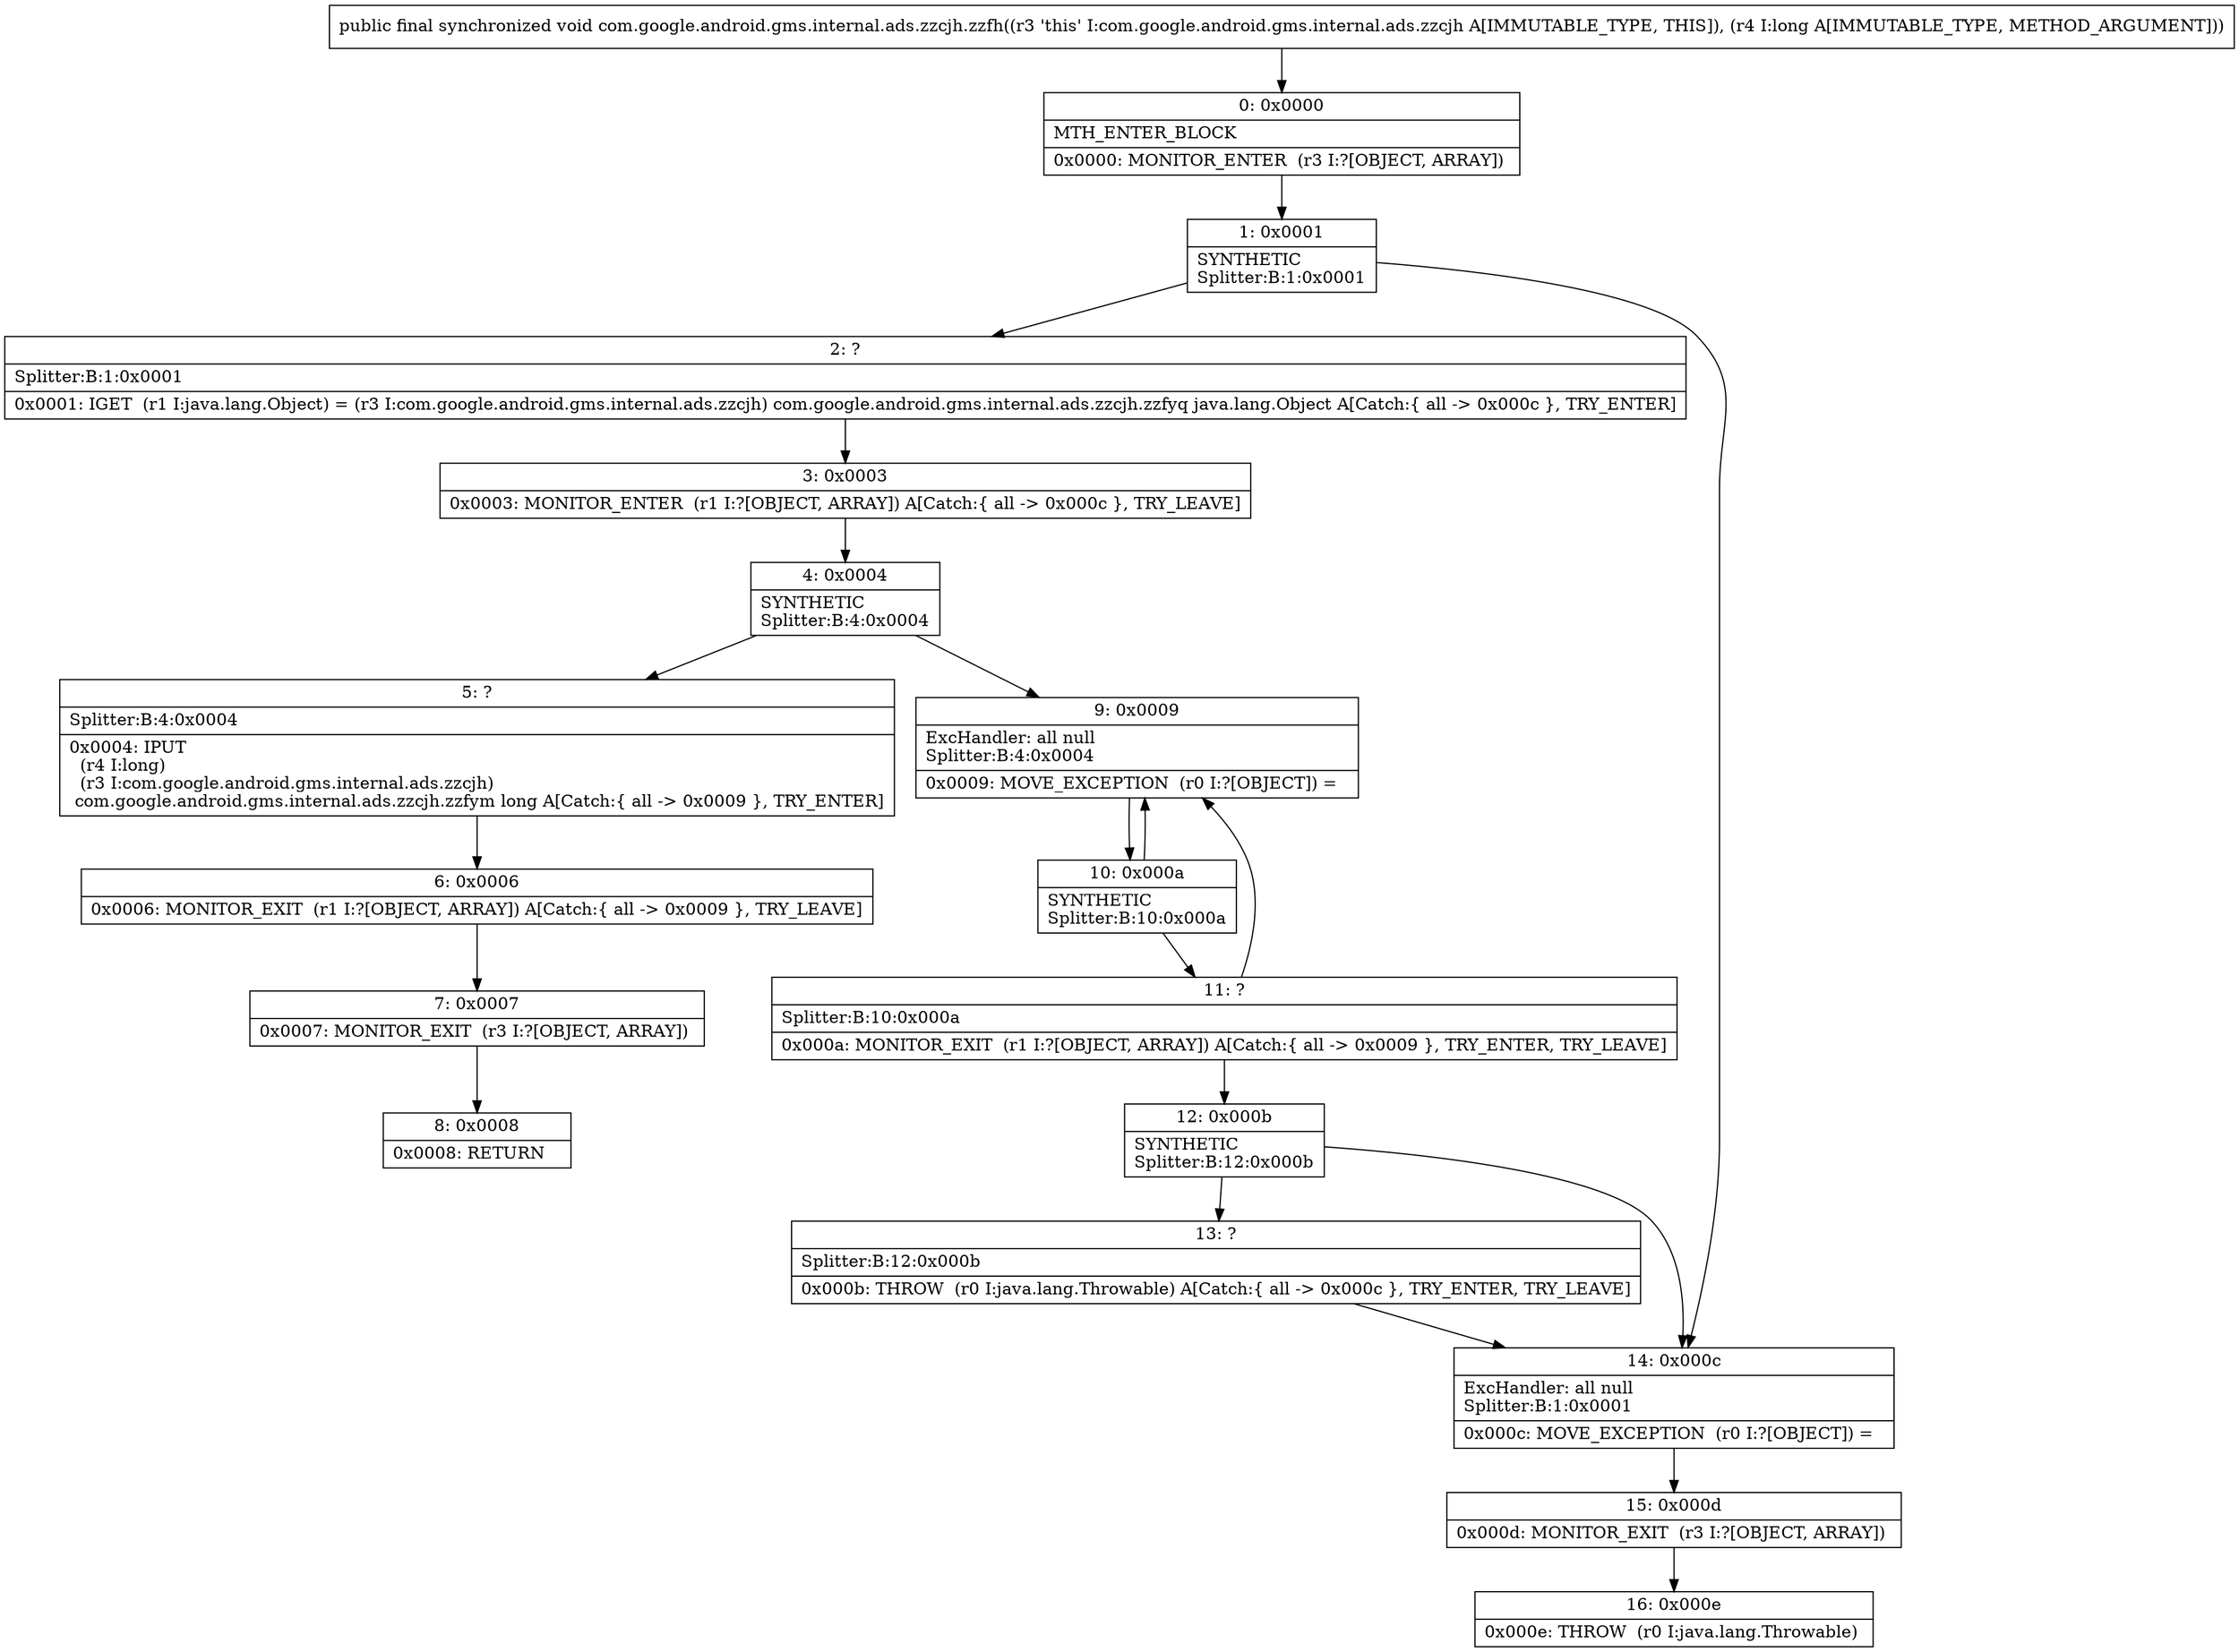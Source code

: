 digraph "CFG forcom.google.android.gms.internal.ads.zzcjh.zzfh(J)V" {
Node_0 [shape=record,label="{0\:\ 0x0000|MTH_ENTER_BLOCK\l|0x0000: MONITOR_ENTER  (r3 I:?[OBJECT, ARRAY]) \l}"];
Node_1 [shape=record,label="{1\:\ 0x0001|SYNTHETIC\lSplitter:B:1:0x0001\l}"];
Node_2 [shape=record,label="{2\:\ ?|Splitter:B:1:0x0001\l|0x0001: IGET  (r1 I:java.lang.Object) = (r3 I:com.google.android.gms.internal.ads.zzcjh) com.google.android.gms.internal.ads.zzcjh.zzfyq java.lang.Object A[Catch:\{ all \-\> 0x000c \}, TRY_ENTER]\l}"];
Node_3 [shape=record,label="{3\:\ 0x0003|0x0003: MONITOR_ENTER  (r1 I:?[OBJECT, ARRAY]) A[Catch:\{ all \-\> 0x000c \}, TRY_LEAVE]\l}"];
Node_4 [shape=record,label="{4\:\ 0x0004|SYNTHETIC\lSplitter:B:4:0x0004\l}"];
Node_5 [shape=record,label="{5\:\ ?|Splitter:B:4:0x0004\l|0x0004: IPUT  \l  (r4 I:long)\l  (r3 I:com.google.android.gms.internal.ads.zzcjh)\l com.google.android.gms.internal.ads.zzcjh.zzfym long A[Catch:\{ all \-\> 0x0009 \}, TRY_ENTER]\l}"];
Node_6 [shape=record,label="{6\:\ 0x0006|0x0006: MONITOR_EXIT  (r1 I:?[OBJECT, ARRAY]) A[Catch:\{ all \-\> 0x0009 \}, TRY_LEAVE]\l}"];
Node_7 [shape=record,label="{7\:\ 0x0007|0x0007: MONITOR_EXIT  (r3 I:?[OBJECT, ARRAY]) \l}"];
Node_8 [shape=record,label="{8\:\ 0x0008|0x0008: RETURN   \l}"];
Node_9 [shape=record,label="{9\:\ 0x0009|ExcHandler: all null\lSplitter:B:4:0x0004\l|0x0009: MOVE_EXCEPTION  (r0 I:?[OBJECT]) =  \l}"];
Node_10 [shape=record,label="{10\:\ 0x000a|SYNTHETIC\lSplitter:B:10:0x000a\l}"];
Node_11 [shape=record,label="{11\:\ ?|Splitter:B:10:0x000a\l|0x000a: MONITOR_EXIT  (r1 I:?[OBJECT, ARRAY]) A[Catch:\{ all \-\> 0x0009 \}, TRY_ENTER, TRY_LEAVE]\l}"];
Node_12 [shape=record,label="{12\:\ 0x000b|SYNTHETIC\lSplitter:B:12:0x000b\l}"];
Node_13 [shape=record,label="{13\:\ ?|Splitter:B:12:0x000b\l|0x000b: THROW  (r0 I:java.lang.Throwable) A[Catch:\{ all \-\> 0x000c \}, TRY_ENTER, TRY_LEAVE]\l}"];
Node_14 [shape=record,label="{14\:\ 0x000c|ExcHandler: all null\lSplitter:B:1:0x0001\l|0x000c: MOVE_EXCEPTION  (r0 I:?[OBJECT]) =  \l}"];
Node_15 [shape=record,label="{15\:\ 0x000d|0x000d: MONITOR_EXIT  (r3 I:?[OBJECT, ARRAY]) \l}"];
Node_16 [shape=record,label="{16\:\ 0x000e|0x000e: THROW  (r0 I:java.lang.Throwable) \l}"];
MethodNode[shape=record,label="{public final synchronized void com.google.android.gms.internal.ads.zzcjh.zzfh((r3 'this' I:com.google.android.gms.internal.ads.zzcjh A[IMMUTABLE_TYPE, THIS]), (r4 I:long A[IMMUTABLE_TYPE, METHOD_ARGUMENT])) }"];
MethodNode -> Node_0;
Node_0 -> Node_1;
Node_1 -> Node_2;
Node_1 -> Node_14;
Node_2 -> Node_3;
Node_3 -> Node_4;
Node_4 -> Node_5;
Node_4 -> Node_9;
Node_5 -> Node_6;
Node_6 -> Node_7;
Node_7 -> Node_8;
Node_9 -> Node_10;
Node_10 -> Node_11;
Node_10 -> Node_9;
Node_11 -> Node_12;
Node_11 -> Node_9;
Node_12 -> Node_13;
Node_12 -> Node_14;
Node_13 -> Node_14;
Node_14 -> Node_15;
Node_15 -> Node_16;
}


